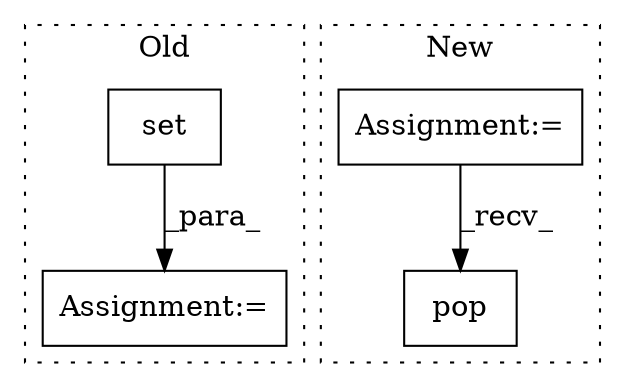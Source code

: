 digraph G {
subgraph cluster0 {
1 [label="set" a="32" s="2619" l="5" shape="box"];
3 [label="Assignment:=" a="7" s="2618" l="1" shape="box"];
label = "Old";
style="dotted";
}
subgraph cluster1 {
2 [label="pop" a="32" s="6266,6271" l="4,1" shape="box"];
4 [label="Assignment:=" a="7" s="2637" l="24" shape="box"];
label = "New";
style="dotted";
}
1 -> 3 [label="_para_"];
4 -> 2 [label="_recv_"];
}